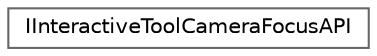 digraph "Graphical Class Hierarchy"
{
 // INTERACTIVE_SVG=YES
 // LATEX_PDF_SIZE
  bgcolor="transparent";
  edge [fontname=Helvetica,fontsize=10,labelfontname=Helvetica,labelfontsize=10];
  node [fontname=Helvetica,fontsize=10,shape=box,height=0.2,width=0.4];
  rankdir="LR";
  Node0 [id="Node000000",label="IInteractiveToolCameraFocusAPI",height=0.2,width=0.4,color="grey40", fillcolor="white", style="filled",URL="$d9/de7/classIInteractiveToolCameraFocusAPI.html",tooltip="IInteractiveToolCameraFocusAPI provides two functions that can be used to extract \"Focus\" / \"Region o..."];
}
